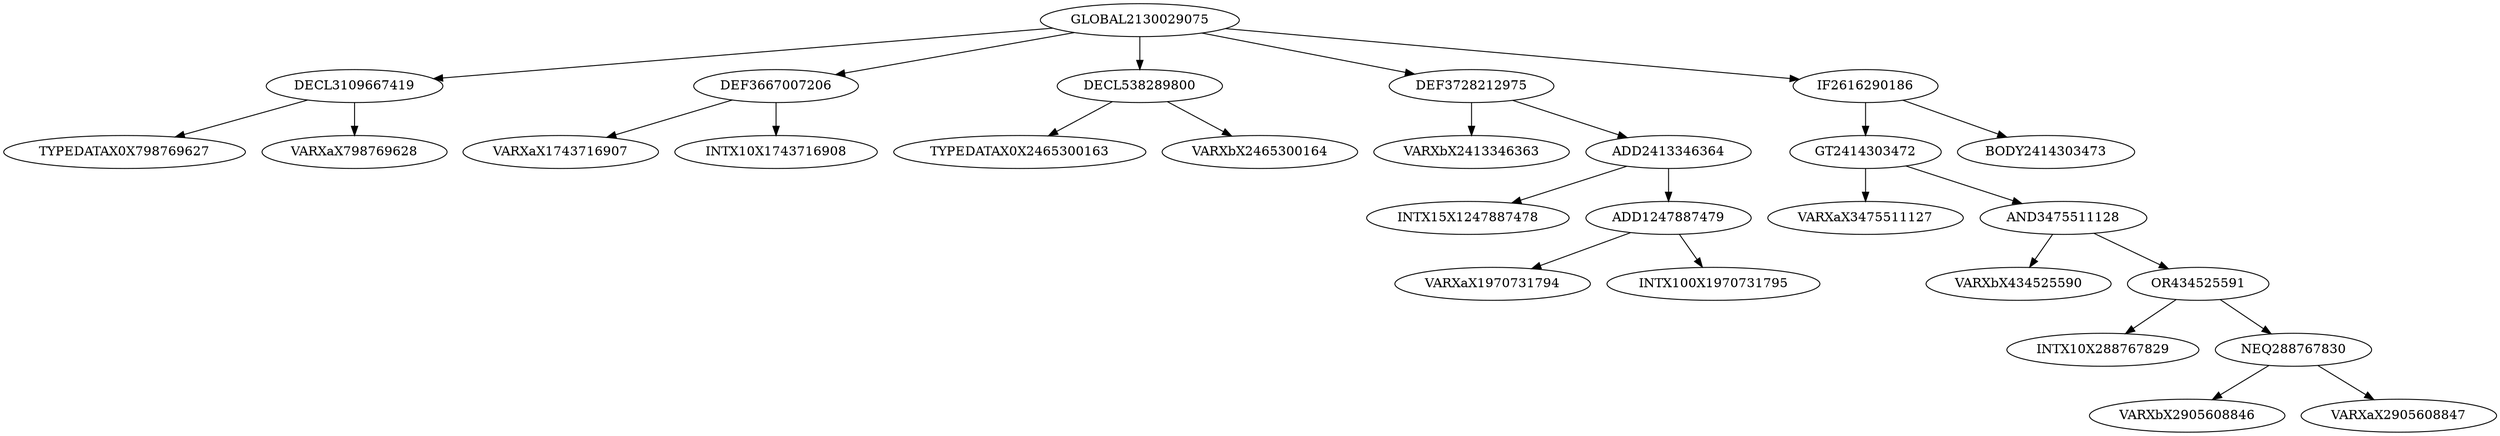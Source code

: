 digraph Arbol{
GLOBAL2130029075 -> DECL3109667419
DECL3109667419 -> TYPEDATAX0X798769627
DECL3109667419 -> VARXaX798769628
GLOBAL2130029075 -> DEF3667007206
DEF3667007206 -> VARXaX1743716907
DEF3667007206 -> INTX10X1743716908
GLOBAL2130029075 -> DECL538289800
DECL538289800 -> TYPEDATAX0X2465300163
DECL538289800 -> VARXbX2465300164
GLOBAL2130029075 -> DEF3728212975
DEF3728212975 -> VARXbX2413346363
DEF3728212975 -> ADD2413346364
ADD2413346364 -> INTX15X1247887478
ADD2413346364 -> ADD1247887479
ADD1247887479 -> VARXaX1970731794
ADD1247887479 -> INTX100X1970731795
GLOBAL2130029075 -> IF2616290186
IF2616290186 -> GT2414303472
GT2414303472 -> VARXaX3475511127
GT2414303472 -> AND3475511128
AND3475511128 -> VARXbX434525590
AND3475511128 -> OR434525591
OR434525591 -> INTX10X288767829
OR434525591 -> NEQ288767830
NEQ288767830 -> VARXbX2905608846
NEQ288767830 -> VARXaX2905608847
IF2616290186 -> BODY2414303473

}